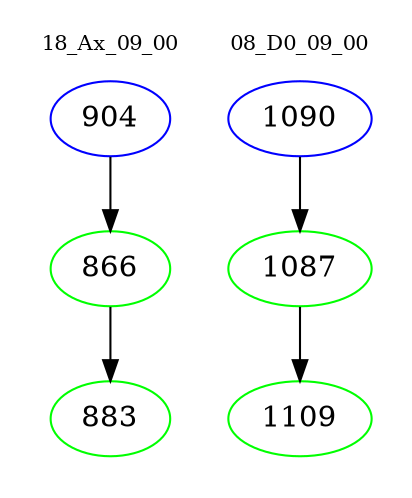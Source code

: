 digraph{
subgraph cluster_0 {
color = white
label = "18_Ax_09_00";
fontsize=10;
T0_904 [label="904", color="blue"]
T0_904 -> T0_866 [color="black"]
T0_866 [label="866", color="green"]
T0_866 -> T0_883 [color="black"]
T0_883 [label="883", color="green"]
}
subgraph cluster_1 {
color = white
label = "08_D0_09_00";
fontsize=10;
T1_1090 [label="1090", color="blue"]
T1_1090 -> T1_1087 [color="black"]
T1_1087 [label="1087", color="green"]
T1_1087 -> T1_1109 [color="black"]
T1_1109 [label="1109", color="green"]
}
}
